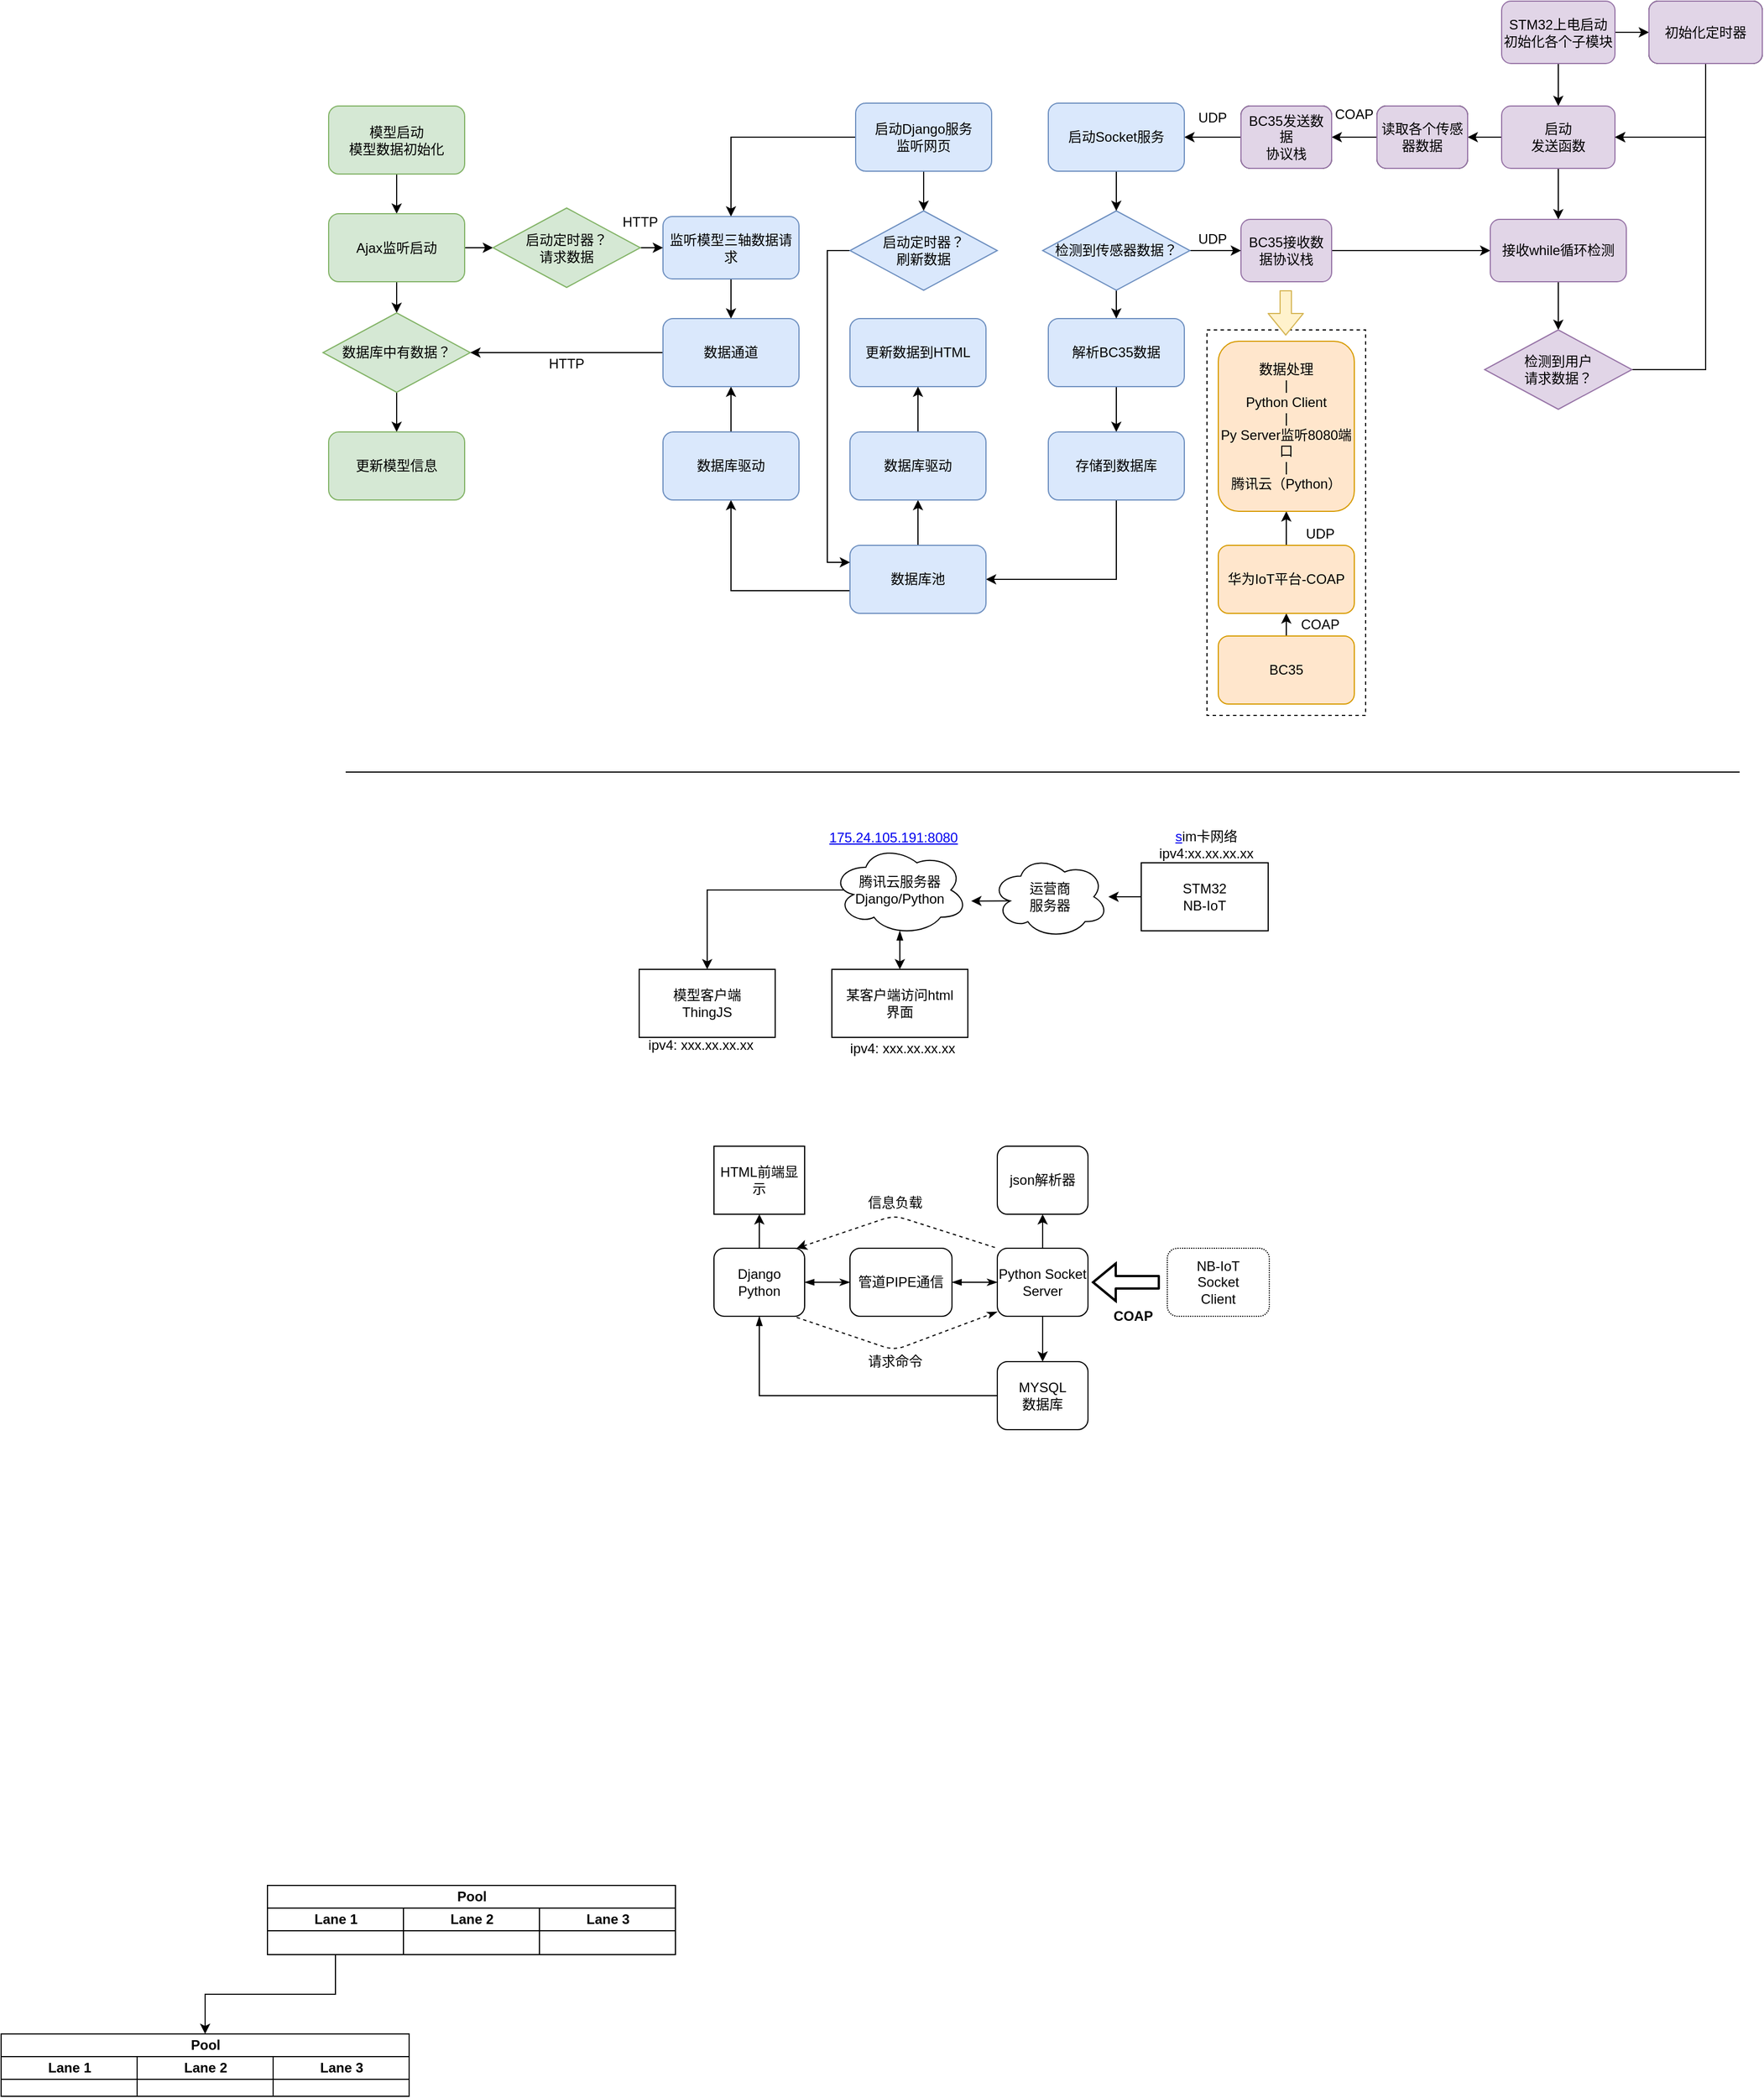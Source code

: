 <mxfile version="13.6.6" type="google"><diagram id="Lu1Cua537mNYcpjfOS7e" name="Page-1"><mxGraphModel dx="1842" dy="563" grid="0" gridSize="10" guides="1" tooltips="1" connect="1" arrows="1" fold="1" page="0" pageScale="1" pageWidth="827" pageHeight="1169" math="0" shadow="0"><root><mxCell id="0"/><mxCell id="1" parent="0"/><mxCell id="ATKdwSnE1VYYZD1SwEAq-67" value="" style="rounded=0;whiteSpace=wrap;html=1;fillColor=none;dashed=1;" parent="1" vertex="1"><mxGeometry x="310" y="290" width="140" height="340" as="geometry"/></mxCell><mxCell id="ATKdwSnE1VYYZD1SwEAq-20" value="" style="edgeStyle=orthogonalEdgeStyle;rounded=0;orthogonalLoop=1;jettySize=auto;html=1;" parent="1" source="cplgq6MhGEefCb5D1VtO-1" target="ATKdwSnE1VYYZD1SwEAq-14" edge="1"><mxGeometry relative="1" as="geometry"/></mxCell><mxCell id="ATKdwSnE1VYYZD1SwEAq-33" style="edgeStyle=orthogonalEdgeStyle;rounded=0;orthogonalLoop=1;jettySize=auto;html=1;exitX=0;exitY=0.5;exitDx=0;exitDy=0;entryX=0.5;entryY=0;entryDx=0;entryDy=0;" parent="1" source="cplgq6MhGEefCb5D1VtO-1" target="ATKdwSnE1VYYZD1SwEAq-32" edge="1"><mxGeometry relative="1" as="geometry"/></mxCell><mxCell id="cplgq6MhGEefCb5D1VtO-1" value="启动Django服务&lt;br&gt;监听网页" style="rounded=1;whiteSpace=wrap;html=1;fillColor=#dae8fc;strokeColor=#6c8ebf;" parent="1" vertex="1"><mxGeometry y="90" width="120" height="60" as="geometry"/></mxCell><mxCell id="ATKdwSnE1VYYZD1SwEAq-9" style="edgeStyle=orthogonalEdgeStyle;rounded=0;orthogonalLoop=1;jettySize=auto;html=1;exitX=0.5;exitY=1;exitDx=0;exitDy=0;entryX=0.5;entryY=0;entryDx=0;entryDy=0;" parent="1" source="cplgq6MhGEefCb5D1VtO-13" target="cplgq6MhGEefCb5D1VtO-17" edge="1"><mxGeometry relative="1" as="geometry"/></mxCell><mxCell id="cplgq6MhGEefCb5D1VtO-13" value="解析BC35数据" style="rounded=1;whiteSpace=wrap;html=1;fillColor=#dae8fc;strokeColor=#6c8ebf;" parent="1" vertex="1"><mxGeometry x="170" y="280" width="120" height="60" as="geometry"/></mxCell><mxCell id="ATKdwSnE1VYYZD1SwEAq-10" style="edgeStyle=orthogonalEdgeStyle;rounded=0;orthogonalLoop=1;jettySize=auto;html=1;exitX=0.5;exitY=1;exitDx=0;exitDy=0;entryX=1;entryY=0.5;entryDx=0;entryDy=0;" parent="1" source="cplgq6MhGEefCb5D1VtO-17" target="cplgq6MhGEefCb5D1VtO-75" edge="1"><mxGeometry relative="1" as="geometry"/></mxCell><mxCell id="cplgq6MhGEefCb5D1VtO-17" value="存储到数据库" style="rounded=1;whiteSpace=wrap;html=1;fillColor=#dae8fc;strokeColor=#6c8ebf;" parent="1" vertex="1"><mxGeometry x="170" y="380" width="120" height="60" as="geometry"/></mxCell><mxCell id="cplgq6MhGEefCb5D1VtO-57" style="edgeStyle=orthogonalEdgeStyle;rounded=0;orthogonalLoop=1;jettySize=auto;html=1;exitX=1;exitY=0.5;exitDx=0;exitDy=0;entryX=0;entryY=0.5;entryDx=0;entryDy=0;" parent="1" source="cplgq6MhGEefCb5D1VtO-31" target="cplgq6MhGEefCb5D1VtO-50" edge="1"><mxGeometry relative="1" as="geometry"/></mxCell><mxCell id="cplgq6MhGEefCb5D1VtO-31" value="BC35接收数据协议栈" style="rounded=1;whiteSpace=wrap;html=1;fillColor=#e1d5e7;strokeColor=#9673a6;" parent="1" vertex="1"><mxGeometry x="340" y="192.5" width="80" height="55" as="geometry"/></mxCell><mxCell id="cplgq6MhGEefCb5D1VtO-41" value="" style="edgeStyle=orthogonalEdgeStyle;rounded=0;orthogonalLoop=1;jettySize=auto;html=1;" parent="1" source="cplgq6MhGEefCb5D1VtO-33" target="cplgq6MhGEefCb5D1VtO-34" edge="1"><mxGeometry relative="1" as="geometry"/></mxCell><mxCell id="cplgq6MhGEefCb5D1VtO-63" style="edgeStyle=orthogonalEdgeStyle;rounded=0;orthogonalLoop=1;jettySize=auto;html=1;exitX=1;exitY=0.5;exitDx=0;exitDy=0;entryX=0;entryY=0.5;entryDx=0;entryDy=0;" parent="1" source="cplgq6MhGEefCb5D1VtO-33" target="cplgq6MhGEefCb5D1VtO-62" edge="1"><mxGeometry relative="1" as="geometry"/></mxCell><mxCell id="cplgq6MhGEefCb5D1VtO-33" value="STM32上电启动&lt;br&gt;初始化各个子模块" style="rounded=1;whiteSpace=wrap;html=1;fillColor=#e1d5e7;strokeColor=#9673a6;" parent="1" vertex="1"><mxGeometry x="570" width="100" height="55" as="geometry"/></mxCell><mxCell id="cplgq6MhGEefCb5D1VtO-51" value="" style="edgeStyle=orthogonalEdgeStyle;rounded=0;orthogonalLoop=1;jettySize=auto;html=1;" parent="1" source="cplgq6MhGEefCb5D1VtO-34" target="cplgq6MhGEefCb5D1VtO-50" edge="1"><mxGeometry relative="1" as="geometry"/></mxCell><mxCell id="cplgq6MhGEefCb5D1VtO-55" style="edgeStyle=orthogonalEdgeStyle;rounded=0;orthogonalLoop=1;jettySize=auto;html=1;exitX=0;exitY=0.5;exitDx=0;exitDy=0;entryX=1;entryY=0.5;entryDx=0;entryDy=0;" parent="1" source="cplgq6MhGEefCb5D1VtO-34" target="cplgq6MhGEefCb5D1VtO-53" edge="1"><mxGeometry relative="1" as="geometry"/></mxCell><mxCell id="cplgq6MhGEefCb5D1VtO-34" value="启动&lt;br&gt;发送函数" style="rounded=1;whiteSpace=wrap;html=1;fillColor=#e1d5e7;strokeColor=#9673a6;" parent="1" vertex="1"><mxGeometry x="570" y="92.5" width="100" height="55" as="geometry"/></mxCell><mxCell id="cplgq6MhGEefCb5D1VtO-60" style="edgeStyle=orthogonalEdgeStyle;rounded=0;orthogonalLoop=1;jettySize=auto;html=1;exitX=0.5;exitY=1;exitDx=0;exitDy=0;" parent="1" source="cplgq6MhGEefCb5D1VtO-50" target="cplgq6MhGEefCb5D1VtO-59" edge="1"><mxGeometry relative="1" as="geometry"/></mxCell><mxCell id="cplgq6MhGEefCb5D1VtO-50" value="接收while循环检测" style="rounded=1;whiteSpace=wrap;html=1;fillColor=#e1d5e7;strokeColor=#9673a6;" parent="1" vertex="1"><mxGeometry x="560" y="192.5" width="120" height="55" as="geometry"/></mxCell><mxCell id="cplgq6MhGEefCb5D1VtO-45" value="BC35发送数据&lt;br&gt;协议栈" style="rounded=1;whiteSpace=wrap;html=1;" parent="1" vertex="1"><mxGeometry x="340" y="92.5" width="80" height="55" as="geometry"/></mxCell><mxCell id="cplgq6MhGEefCb5D1VtO-56" style="edgeStyle=orthogonalEdgeStyle;rounded=0;orthogonalLoop=1;jettySize=auto;html=1;exitX=0;exitY=0.5;exitDx=0;exitDy=0;entryX=1;entryY=0.5;entryDx=0;entryDy=0;" parent="1" source="cplgq6MhGEefCb5D1VtO-53" target="cplgq6MhGEefCb5D1VtO-45" edge="1"><mxGeometry relative="1" as="geometry"/></mxCell><mxCell id="cplgq6MhGEefCb5D1VtO-53" value="读取各个传感器数据" style="rounded=1;whiteSpace=wrap;html=1;" parent="1" vertex="1"><mxGeometry x="460" y="92.5" width="80" height="55" as="geometry"/></mxCell><mxCell id="cplgq6MhGEefCb5D1VtO-61" style="edgeStyle=orthogonalEdgeStyle;rounded=0;orthogonalLoop=1;jettySize=auto;html=1;exitX=1;exitY=0.5;exitDx=0;exitDy=0;entryX=1;entryY=0.5;entryDx=0;entryDy=0;" parent="1" source="cplgq6MhGEefCb5D1VtO-59" target="cplgq6MhGEefCb5D1VtO-34" edge="1"><mxGeometry relative="1" as="geometry"><Array as="points"><mxPoint x="750" y="325"/><mxPoint x="750" y="120"/></Array></mxGeometry></mxCell><mxCell id="cplgq6MhGEefCb5D1VtO-59" value="检测到用户&lt;br&gt;请求数据？" style="rhombus;whiteSpace=wrap;html=1;fillColor=#e1d5e7;strokeColor=#9673a6;" parent="1" vertex="1"><mxGeometry x="555" y="290" width="130" height="70" as="geometry"/></mxCell><mxCell id="cplgq6MhGEefCb5D1VtO-64" style="edgeStyle=orthogonalEdgeStyle;rounded=0;orthogonalLoop=1;jettySize=auto;html=1;exitX=0.5;exitY=1;exitDx=0;exitDy=0;entryX=1;entryY=0.5;entryDx=0;entryDy=0;" parent="1" source="cplgq6MhGEefCb5D1VtO-62" target="cplgq6MhGEefCb5D1VtO-34" edge="1"><mxGeometry relative="1" as="geometry"><Array as="points"><mxPoint x="750" y="120"/></Array></mxGeometry></mxCell><mxCell id="cplgq6MhGEefCb5D1VtO-62" value="初始化定时器" style="rounded=1;whiteSpace=wrap;html=1;" parent="1" vertex="1"><mxGeometry x="700" width="100" height="55" as="geometry"/></mxCell><mxCell id="ATKdwSnE1VYYZD1SwEAq-8" style="edgeStyle=orthogonalEdgeStyle;rounded=0;orthogonalLoop=1;jettySize=auto;html=1;exitX=0.5;exitY=1;exitDx=0;exitDy=0;entryX=0.5;entryY=0;entryDx=0;entryDy=0;" parent="1" source="cplgq6MhGEefCb5D1VtO-71" target="cplgq6MhGEefCb5D1VtO-13" edge="1"><mxGeometry relative="1" as="geometry"/></mxCell><mxCell id="ATKdwSnE1VYYZD1SwEAq-57" style="edgeStyle=orthogonalEdgeStyle;rounded=0;orthogonalLoop=1;jettySize=auto;html=1;exitX=1;exitY=0.5;exitDx=0;exitDy=0;entryX=0;entryY=0.5;entryDx=0;entryDy=0;" parent="1" source="cplgq6MhGEefCb5D1VtO-71" target="cplgq6MhGEefCb5D1VtO-31" edge="1"><mxGeometry relative="1" as="geometry"/></mxCell><mxCell id="cplgq6MhGEefCb5D1VtO-71" value="检测到传感器数据？" style="rhombus;whiteSpace=wrap;html=1;fillColor=#dae8fc;strokeColor=#6c8ebf;" parent="1" vertex="1"><mxGeometry x="165" y="185" width="130" height="70" as="geometry"/></mxCell><mxCell id="ATKdwSnE1VYYZD1SwEAq-28" style="edgeStyle=orthogonalEdgeStyle;rounded=0;orthogonalLoop=1;jettySize=auto;html=1;exitX=0.5;exitY=0;exitDx=0;exitDy=0;entryX=0.5;entryY=1;entryDx=0;entryDy=0;" parent="1" source="cplgq6MhGEefCb5D1VtO-75" target="ATKdwSnE1VYYZD1SwEAq-25" edge="1"><mxGeometry relative="1" as="geometry"/></mxCell><mxCell id="ATKdwSnE1VYYZD1SwEAq-35" style="edgeStyle=orthogonalEdgeStyle;rounded=0;orthogonalLoop=1;jettySize=auto;html=1;exitX=0;exitY=0.5;exitDx=0;exitDy=0;entryX=0.5;entryY=1;entryDx=0;entryDy=0;exitPerimeter=0;" parent="1" source="cplgq6MhGEefCb5D1VtO-75" target="ATKdwSnE1VYYZD1SwEAq-34" edge="1"><mxGeometry relative="1" as="geometry"><Array as="points"><mxPoint x="-5" y="520"/><mxPoint x="-110" y="520"/></Array></mxGeometry></mxCell><mxCell id="cplgq6MhGEefCb5D1VtO-75" value="数据库池" style="rounded=1;whiteSpace=wrap;html=1;fillColor=#dae8fc;strokeColor=#6c8ebf;shadow=0;" parent="1" vertex="1"><mxGeometry x="-5" y="480" width="120" height="60" as="geometry"/></mxCell><mxCell id="cplgq6MhGEefCb5D1VtO-76" value="初始化定时器" style="rounded=1;whiteSpace=wrap;html=1;fillColor=#e1d5e7;strokeColor=#9673a6;" parent="1" vertex="1"><mxGeometry x="700" width="100" height="55" as="geometry"/></mxCell><mxCell id="ATKdwSnE1VYYZD1SwEAq-58" style="edgeStyle=orthogonalEdgeStyle;rounded=0;orthogonalLoop=1;jettySize=auto;html=1;exitX=0;exitY=0.5;exitDx=0;exitDy=0;entryX=1;entryY=0.5;entryDx=0;entryDy=0;" parent="1" source="cplgq6MhGEefCb5D1VtO-77" target="ATKdwSnE1VYYZD1SwEAq-1" edge="1"><mxGeometry relative="1" as="geometry"/></mxCell><mxCell id="cplgq6MhGEefCb5D1VtO-77" value="BC35发送数据&lt;br&gt;协议栈" style="rounded=1;whiteSpace=wrap;html=1;fillColor=#e1d5e7;strokeColor=#9673a6;" parent="1" vertex="1"><mxGeometry x="340" y="92.5" width="80" height="55" as="geometry"/></mxCell><mxCell id="cplgq6MhGEefCb5D1VtO-78" value="读取各个传感器数据" style="rounded=1;whiteSpace=wrap;html=1;fillColor=#e1d5e7;strokeColor=#9673a6;" parent="1" vertex="1"><mxGeometry x="460" y="92.5" width="80" height="55" as="geometry"/></mxCell><mxCell id="cplgq6MhGEefCb5D1VtO-84" style="edgeStyle=orthogonalEdgeStyle;rounded=0;orthogonalLoop=1;jettySize=auto;html=1;exitX=0.5;exitY=1;exitDx=0;exitDy=0;entryX=0.5;entryY=0;entryDx=0;entryDy=0;" parent="1" source="cplgq6MhGEefCb5D1VtO-79" target="cplgq6MhGEefCb5D1VtO-80" edge="1"><mxGeometry relative="1" as="geometry"/></mxCell><mxCell id="cplgq6MhGEefCb5D1VtO-79" value="模型启动&lt;br&gt;模型数据初始化" style="rounded=1;whiteSpace=wrap;html=1;fillColor=#d5e8d4;strokeColor=#82b366;" parent="1" vertex="1"><mxGeometry x="-465" y="92.5" width="120" height="60" as="geometry"/></mxCell><mxCell id="cplgq6MhGEefCb5D1VtO-89" style="edgeStyle=orthogonalEdgeStyle;rounded=0;orthogonalLoop=1;jettySize=auto;html=1;exitX=0.5;exitY=1;exitDx=0;exitDy=0;entryX=0.5;entryY=0;entryDx=0;entryDy=0;" parent="1" source="cplgq6MhGEefCb5D1VtO-80" target="cplgq6MhGEefCb5D1VtO-82" edge="1"><mxGeometry relative="1" as="geometry"/></mxCell><mxCell id="ATKdwSnE1VYYZD1SwEAq-38" value="" style="edgeStyle=orthogonalEdgeStyle;rounded=0;orthogonalLoop=1;jettySize=auto;html=1;" parent="1" source="cplgq6MhGEefCb5D1VtO-80" target="ATKdwSnE1VYYZD1SwEAq-37" edge="1"><mxGeometry relative="1" as="geometry"/></mxCell><mxCell id="cplgq6MhGEefCb5D1VtO-80" value="Ajax监听启动" style="rounded=1;whiteSpace=wrap;html=1;fillColor=#d5e8d4;strokeColor=#82b366;" parent="1" vertex="1"><mxGeometry x="-465" y="187.5" width="120" height="60" as="geometry"/></mxCell><mxCell id="cplgq6MhGEefCb5D1VtO-90" style="edgeStyle=orthogonalEdgeStyle;rounded=0;orthogonalLoop=1;jettySize=auto;html=1;exitX=0.5;exitY=1;exitDx=0;exitDy=0;entryX=0.5;entryY=0;entryDx=0;entryDy=0;" parent="1" source="cplgq6MhGEefCb5D1VtO-82" target="cplgq6MhGEefCb5D1VtO-85" edge="1"><mxGeometry relative="1" as="geometry"/></mxCell><mxCell id="cplgq6MhGEefCb5D1VtO-82" value="数据库中有数据？" style="rhombus;whiteSpace=wrap;html=1;fillColor=#d5e8d4;strokeColor=#82b366;" parent="1" vertex="1"><mxGeometry x="-470" y="275" width="130" height="70" as="geometry"/></mxCell><mxCell id="cplgq6MhGEefCb5D1VtO-85" value="更新模型信息" style="rounded=1;whiteSpace=wrap;html=1;fillColor=#d5e8d4;strokeColor=#82b366;" parent="1" vertex="1"><mxGeometry x="-465" y="380" width="120" height="60" as="geometry"/></mxCell><mxCell id="ATKdwSnE1VYYZD1SwEAq-6" style="edgeStyle=orthogonalEdgeStyle;rounded=0;orthogonalLoop=1;jettySize=auto;html=1;exitX=0.5;exitY=1;exitDx=0;exitDy=0;entryX=0.5;entryY=0;entryDx=0;entryDy=0;" parent="1" source="ATKdwSnE1VYYZD1SwEAq-1" target="cplgq6MhGEefCb5D1VtO-71" edge="1"><mxGeometry relative="1" as="geometry"/></mxCell><mxCell id="ATKdwSnE1VYYZD1SwEAq-1" value="启动Socket服务" style="rounded=1;whiteSpace=wrap;html=1;fillColor=#dae8fc;strokeColor=#6c8ebf;" parent="1" vertex="1"><mxGeometry x="170" y="90" width="120" height="60" as="geometry"/></mxCell><mxCell id="ATKdwSnE1VYYZD1SwEAq-31" style="edgeStyle=orthogonalEdgeStyle;rounded=0;orthogonalLoop=1;jettySize=auto;html=1;exitX=0;exitY=0.5;exitDx=0;exitDy=0;entryX=0;entryY=0.25;entryDx=0;entryDy=0;" parent="1" source="ATKdwSnE1VYYZD1SwEAq-14" target="cplgq6MhGEefCb5D1VtO-75" edge="1"><mxGeometry relative="1" as="geometry"/></mxCell><mxCell id="ATKdwSnE1VYYZD1SwEAq-14" value="启动定时器？&lt;br&gt;刷新数据" style="rhombus;whiteSpace=wrap;html=1;fillColor=#dae8fc;strokeColor=#6c8ebf;" parent="1" vertex="1"><mxGeometry x="-5" y="185" width="130" height="70" as="geometry"/></mxCell><mxCell id="ATKdwSnE1VYYZD1SwEAq-16" value="更新数据到HTML" style="rounded=1;whiteSpace=wrap;html=1;fillColor=#dae8fc;strokeColor=#6c8ebf;" parent="1" vertex="1"><mxGeometry x="-5" y="280" width="120" height="60" as="geometry"/></mxCell><mxCell id="ATKdwSnE1VYYZD1SwEAq-29" style="edgeStyle=orthogonalEdgeStyle;rounded=0;orthogonalLoop=1;jettySize=auto;html=1;exitX=0.5;exitY=0;exitDx=0;exitDy=0;entryX=0.5;entryY=1;entryDx=0;entryDy=0;" parent="1" source="ATKdwSnE1VYYZD1SwEAq-25" target="ATKdwSnE1VYYZD1SwEAq-16" edge="1"><mxGeometry relative="1" as="geometry"/></mxCell><mxCell id="ATKdwSnE1VYYZD1SwEAq-25" value="数据库驱动" style="rounded=1;whiteSpace=wrap;html=1;fillColor=#dae8fc;strokeColor=#6c8ebf;" parent="1" vertex="1"><mxGeometry x="-5" y="380" width="120" height="60" as="geometry"/></mxCell><mxCell id="ATKdwSnE1VYYZD1SwEAq-47" style="edgeStyle=orthogonalEdgeStyle;rounded=0;orthogonalLoop=1;jettySize=auto;html=1;exitX=0.5;exitY=1;exitDx=0;exitDy=0;" parent="1" source="ATKdwSnE1VYYZD1SwEAq-32" target="ATKdwSnE1VYYZD1SwEAq-45" edge="1"><mxGeometry relative="1" as="geometry"/></mxCell><mxCell id="ATKdwSnE1VYYZD1SwEAq-32" value="监听模型三轴数据请求" style="rounded=1;whiteSpace=wrap;html=1;fillColor=#dae8fc;strokeColor=#6c8ebf;" parent="1" vertex="1"><mxGeometry x="-170" y="190" width="120" height="55" as="geometry"/></mxCell><mxCell id="ATKdwSnE1VYYZD1SwEAq-48" style="edgeStyle=orthogonalEdgeStyle;rounded=0;orthogonalLoop=1;jettySize=auto;html=1;exitX=0.5;exitY=0;exitDx=0;exitDy=0;entryX=0.5;entryY=1;entryDx=0;entryDy=0;" parent="1" source="ATKdwSnE1VYYZD1SwEAq-34" target="ATKdwSnE1VYYZD1SwEAq-45" edge="1"><mxGeometry relative="1" as="geometry"/></mxCell><mxCell id="ATKdwSnE1VYYZD1SwEAq-34" value="数据库驱动" style="rounded=1;whiteSpace=wrap;html=1;fillColor=#dae8fc;strokeColor=#6c8ebf;" parent="1" vertex="1"><mxGeometry x="-170" y="380" width="120" height="60" as="geometry"/></mxCell><mxCell id="ATKdwSnE1VYYZD1SwEAq-43" style="edgeStyle=orthogonalEdgeStyle;rounded=0;orthogonalLoop=1;jettySize=auto;html=1;exitX=1;exitY=0.5;exitDx=0;exitDy=0;entryX=0;entryY=0.5;entryDx=0;entryDy=0;" parent="1" source="ATKdwSnE1VYYZD1SwEAq-37" target="ATKdwSnE1VYYZD1SwEAq-32" edge="1"><mxGeometry relative="1" as="geometry"/></mxCell><mxCell id="ATKdwSnE1VYYZD1SwEAq-37" value="启动定时器？&lt;br&gt;请求数据" style="rhombus;whiteSpace=wrap;html=1;fillColor=#d5e8d4;strokeColor=#82b366;" parent="1" vertex="1"><mxGeometry x="-320" y="182.5" width="130" height="70" as="geometry"/></mxCell><mxCell id="ATKdwSnE1VYYZD1SwEAq-52" style="edgeStyle=orthogonalEdgeStyle;rounded=0;orthogonalLoop=1;jettySize=auto;html=1;exitX=0;exitY=0.5;exitDx=0;exitDy=0;entryX=1;entryY=0.5;entryDx=0;entryDy=0;" parent="1" source="ATKdwSnE1VYYZD1SwEAq-45" target="cplgq6MhGEefCb5D1VtO-82" edge="1"><mxGeometry relative="1" as="geometry"/></mxCell><mxCell id="ATKdwSnE1VYYZD1SwEAq-45" value="数据通道" style="rounded=1;whiteSpace=wrap;html=1;fillColor=#dae8fc;strokeColor=#6c8ebf;" parent="1" vertex="1"><mxGeometry x="-170" y="280" width="120" height="60" as="geometry"/></mxCell><mxCell id="ATKdwSnE1VYYZD1SwEAq-59" style="edgeStyle=orthogonalEdgeStyle;rounded=0;orthogonalLoop=1;jettySize=auto;html=1;exitX=0.5;exitY=0;exitDx=0;exitDy=0;entryX=0.5;entryY=1;entryDx=0;entryDy=0;" parent="1" source="ATKdwSnE1VYYZD1SwEAq-60" target="ATKdwSnE1VYYZD1SwEAq-62" edge="1"><mxGeometry relative="1" as="geometry"/></mxCell><mxCell id="ATKdwSnE1VYYZD1SwEAq-60" value="BC35" style="rounded=1;whiteSpace=wrap;html=1;fillColor=#ffe6cc;strokeColor=#d79b00;" parent="1" vertex="1"><mxGeometry x="320" y="560" width="120" height="60" as="geometry"/></mxCell><mxCell id="ATKdwSnE1VYYZD1SwEAq-61" style="edgeStyle=orthogonalEdgeStyle;rounded=0;orthogonalLoop=1;jettySize=auto;html=1;exitX=0.5;exitY=0;exitDx=0;exitDy=0;entryX=0.5;entryY=1;entryDx=0;entryDy=0;" parent="1" source="ATKdwSnE1VYYZD1SwEAq-62" target="ATKdwSnE1VYYZD1SwEAq-64" edge="1"><mxGeometry relative="1" as="geometry"/></mxCell><mxCell id="ATKdwSnE1VYYZD1SwEAq-62" value="华为IoT平台-COAP" style="rounded=1;whiteSpace=wrap;html=1;fillColor=#ffe6cc;strokeColor=#d79b00;" parent="1" vertex="1"><mxGeometry x="320" y="480" width="120" height="60" as="geometry"/></mxCell><mxCell id="ATKdwSnE1VYYZD1SwEAq-63" value="COAP" style="text;html=1;strokeColor=none;fillColor=none;align=center;verticalAlign=middle;whiteSpace=wrap;rounded=0;" parent="1" vertex="1"><mxGeometry x="390" y="540" width="40" height="20" as="geometry"/></mxCell><mxCell id="ATKdwSnE1VYYZD1SwEAq-64" value="数据处理&lt;br&gt;|&lt;br&gt;Python Client&lt;br&gt;|&lt;br&gt;Py Server监听8080端口&lt;br&gt;|&lt;br&gt;腾讯云（Python）" style="rounded=1;whiteSpace=wrap;html=1;fillColor=#ffe6cc;strokeColor=#d79b00;" parent="1" vertex="1"><mxGeometry x="320" y="300" width="120" height="150" as="geometry"/></mxCell><mxCell id="ATKdwSnE1VYYZD1SwEAq-65" value="UDP" style="text;html=1;strokeColor=none;fillColor=none;align=center;verticalAlign=middle;whiteSpace=wrap;rounded=0;" parent="1" vertex="1"><mxGeometry x="390" y="460" width="40" height="20" as="geometry"/></mxCell><mxCell id="ATKdwSnE1VYYZD1SwEAq-66" value="" style="shape=flexArrow;endArrow=classic;html=1;fillColor=#fff2cc;strokeColor=#d6b656;" parent="1" edge="1"><mxGeometry width="50" height="50" relative="1" as="geometry"><mxPoint x="379.5" y="255" as="sourcePoint"/><mxPoint x="379.5" y="295" as="targetPoint"/></mxGeometry></mxCell><mxCell id="ATKdwSnE1VYYZD1SwEAq-68" value="HTTP" style="text;html=1;strokeColor=none;fillColor=none;align=center;verticalAlign=middle;whiteSpace=wrap;rounded=0;" parent="1" vertex="1"><mxGeometry x="-275" y="310" width="40" height="20" as="geometry"/></mxCell><mxCell id="ATKdwSnE1VYYZD1SwEAq-69" value="HTTP" style="text;html=1;strokeColor=none;fillColor=none;align=center;verticalAlign=middle;whiteSpace=wrap;rounded=0;" parent="1" vertex="1"><mxGeometry x="-210" y="185" width="40" height="20" as="geometry"/></mxCell><mxCell id="ATKdwSnE1VYYZD1SwEAq-70" value="UDP" style="text;html=1;strokeColor=none;fillColor=none;align=center;verticalAlign=middle;whiteSpace=wrap;rounded=0;" parent="1" vertex="1"><mxGeometry x="295" y="92.5" width="40" height="20" as="geometry"/></mxCell><mxCell id="ATKdwSnE1VYYZD1SwEAq-71" value="UDP" style="text;html=1;strokeColor=none;fillColor=none;align=center;verticalAlign=middle;whiteSpace=wrap;rounded=0;" parent="1" vertex="1"><mxGeometry x="295" y="200" width="40" height="20" as="geometry"/></mxCell><mxCell id="ATKdwSnE1VYYZD1SwEAq-72" value="COAP" style="text;html=1;strokeColor=none;fillColor=none;align=center;verticalAlign=middle;whiteSpace=wrap;rounded=0;" parent="1" vertex="1"><mxGeometry x="420" y="90" width="40" height="20" as="geometry"/></mxCell><mxCell id="ATKdwSnE1VYYZD1SwEAq-73" value="" style="endArrow=none;html=1;" parent="1" edge="1"><mxGeometry width="50" height="50" relative="1" as="geometry"><mxPoint x="-450" y="680" as="sourcePoint"/><mxPoint x="780" y="680" as="targetPoint"/></mxGeometry></mxCell><mxCell id="ATKdwSnE1VYYZD1SwEAq-85" style="edgeStyle=orthogonalEdgeStyle;rounded=0;orthogonalLoop=1;jettySize=auto;html=1;startArrow=blockThin;startFill=1;" parent="1" target="ATKdwSnE1VYYZD1SwEAq-82" edge="1"><mxGeometry relative="1" as="geometry"><mxPoint x="39" y="820" as="sourcePoint"/><Array as="points"><mxPoint x="39" y="820"/></Array></mxGeometry></mxCell><mxCell id="ATKdwSnE1VYYZD1SwEAq-86" style="edgeStyle=orthogonalEdgeStyle;rounded=0;orthogonalLoop=1;jettySize=auto;html=1;exitX=0.31;exitY=0.8;exitDx=0;exitDy=0;exitPerimeter=0;entryX=0.5;entryY=0;entryDx=0;entryDy=0;" parent="1" source="ATKdwSnE1VYYZD1SwEAq-75" target="ATKdwSnE1VYYZD1SwEAq-81" edge="1"><mxGeometry relative="1" as="geometry"><Array as="points"><mxPoint x="16" y="784"/><mxPoint x="-131" y="784"/></Array></mxGeometry></mxCell><mxCell id="ATKdwSnE1VYYZD1SwEAq-75" value="腾讯云服务器&lt;br&gt;Django/Python" style="ellipse;shape=cloud;whiteSpace=wrap;html=1;shadow=0;" parent="1" vertex="1"><mxGeometry x="-21" y="744" width="120" height="80" as="geometry"/></mxCell><mxCell id="ATKdwSnE1VYYZD1SwEAq-81" value="模型客户端&lt;br&gt;ThingJS" style="rounded=0;whiteSpace=wrap;html=1;shadow=0;" parent="1" vertex="1"><mxGeometry x="-191" y="854" width="120" height="60" as="geometry"/></mxCell><mxCell id="ATKdwSnE1VYYZD1SwEAq-82" value="某客户端访问html&lt;br&gt;界面" style="rounded=0;whiteSpace=wrap;html=1;shadow=0;" parent="1" vertex="1"><mxGeometry x="-21" y="854" width="120" height="60" as="geometry"/></mxCell><mxCell id="hTy94PB297W6xqyyTTNw-11" value="" style="edgeStyle=orthogonalEdgeStyle;rounded=0;orthogonalLoop=1;jettySize=auto;html=1;" parent="1" source="ATKdwSnE1VYYZD1SwEAq-83" target="hTy94PB297W6xqyyTTNw-5" edge="1"><mxGeometry relative="1" as="geometry"/></mxCell><mxCell id="ATKdwSnE1VYYZD1SwEAq-83" value="STM32&lt;br&gt;NB-IoT" style="rounded=0;whiteSpace=wrap;html=1;shadow=0;" parent="1" vertex="1"><mxGeometry x="252" y="760" width="112" height="60" as="geometry"/></mxCell><mxCell id="ATKdwSnE1VYYZD1SwEAq-87" style="edgeStyle=orthogonalEdgeStyle;rounded=0;orthogonalLoop=1;jettySize=auto;html=1;exitX=0.5;exitY=0;exitDx=0;exitDy=0;entryX=0.5;entryY=1;entryDx=0;entryDy=0;" parent="1" source="ATKdwSnE1VYYZD1SwEAq-88" target="ATKdwSnE1VYYZD1SwEAq-89" edge="1"><mxGeometry relative="1" as="geometry"/></mxCell><mxCell id="ATKdwSnE1VYYZD1SwEAq-88" value="Django&lt;br&gt;Python" style="rounded=1;whiteSpace=wrap;html=1;" parent="1" vertex="1"><mxGeometry x="-125" y="1100" width="80" height="60" as="geometry"/></mxCell><mxCell id="ATKdwSnE1VYYZD1SwEAq-89" value="HTML前端显示" style="rounded=0;whiteSpace=wrap;html=1;" parent="1" vertex="1"><mxGeometry x="-125" y="1010" width="80" height="60" as="geometry"/></mxCell><mxCell id="ATKdwSnE1VYYZD1SwEAq-90" style="edgeStyle=orthogonalEdgeStyle;rounded=0;orthogonalLoop=1;jettySize=auto;html=1;exitX=0.5;exitY=1;exitDx=0;exitDy=0;entryX=0.5;entryY=0;entryDx=0;entryDy=0;" parent="1" source="ATKdwSnE1VYYZD1SwEAq-93" target="ATKdwSnE1VYYZD1SwEAq-97" edge="1"><mxGeometry relative="1" as="geometry"/></mxCell><mxCell id="ATKdwSnE1VYYZD1SwEAq-91" style="edgeStyle=orthogonalEdgeStyle;rounded=0;orthogonalLoop=1;jettySize=auto;html=1;exitX=0;exitY=0.5;exitDx=0;exitDy=0;entryX=1;entryY=0.5;entryDx=0;entryDy=0;endArrow=blockThin;endFill=1;startArrow=classicThin;startFill=1;" parent="1" source="ATKdwSnE1VYYZD1SwEAq-93" target="ATKdwSnE1VYYZD1SwEAq-95" edge="1"><mxGeometry relative="1" as="geometry"/></mxCell><mxCell id="ATKdwSnE1VYYZD1SwEAq-92" style="edgeStyle=orthogonalEdgeStyle;rounded=0;orthogonalLoop=1;jettySize=auto;html=1;exitX=0.5;exitY=0;exitDx=0;exitDy=0;entryX=0.5;entryY=1;entryDx=0;entryDy=0;strokeWidth=1;" parent="1" source="ATKdwSnE1VYYZD1SwEAq-93" target="ATKdwSnE1VYYZD1SwEAq-101" edge="1"><mxGeometry relative="1" as="geometry"/></mxCell><mxCell id="ATKdwSnE1VYYZD1SwEAq-93" value="Python Socket&lt;br&gt;Server" style="rounded=1;whiteSpace=wrap;html=1;" parent="1" vertex="1"><mxGeometry x="125" y="1100" width="80" height="60" as="geometry"/></mxCell><mxCell id="ATKdwSnE1VYYZD1SwEAq-94" style="edgeStyle=orthogonalEdgeStyle;rounded=0;orthogonalLoop=1;jettySize=auto;html=1;exitX=0;exitY=0.5;exitDx=0;exitDy=0;entryX=1;entryY=0.5;entryDx=0;entryDy=0;endArrow=blockThin;endFill=1;startArrow=classicThin;startFill=1;" parent="1" source="ATKdwSnE1VYYZD1SwEAq-95" target="ATKdwSnE1VYYZD1SwEAq-88" edge="1"><mxGeometry relative="1" as="geometry"/></mxCell><mxCell id="ATKdwSnE1VYYZD1SwEAq-95" value="管道PIPE通信" style="rounded=1;whiteSpace=wrap;html=1;" parent="1" vertex="1"><mxGeometry x="-5" y="1100" width="90" height="60" as="geometry"/></mxCell><mxCell id="ATKdwSnE1VYYZD1SwEAq-96" style="edgeStyle=orthogonalEdgeStyle;rounded=0;orthogonalLoop=1;jettySize=auto;html=1;exitX=0;exitY=0.5;exitDx=0;exitDy=0;entryX=0.5;entryY=1;entryDx=0;entryDy=0;startArrow=none;startFill=0;endArrow=blockThin;endFill=1;strokeWidth=1;" parent="1" source="ATKdwSnE1VYYZD1SwEAq-97" target="ATKdwSnE1VYYZD1SwEAq-88" edge="1"><mxGeometry relative="1" as="geometry"/></mxCell><mxCell id="ATKdwSnE1VYYZD1SwEAq-97" value="MYSQL&lt;br&gt;数据库" style="rounded=1;whiteSpace=wrap;html=1;" parent="1" vertex="1"><mxGeometry x="125" y="1200" width="80" height="60" as="geometry"/></mxCell><mxCell id="ATKdwSnE1VYYZD1SwEAq-98" value="NB-IoT&lt;br&gt;Socket&lt;br&gt;Client" style="rounded=1;whiteSpace=wrap;html=1;dashed=1;dashPattern=1 1;" parent="1" vertex="1"><mxGeometry x="275" y="1100" width="90" height="60" as="geometry"/></mxCell><mxCell id="ATKdwSnE1VYYZD1SwEAq-99" value="" style="shape=flexArrow;endArrow=classic;html=1;entryX=1;entryY=0.25;entryDx=0;entryDy=0;strokeWidth=2;" parent="1" edge="1"><mxGeometry width="50" height="50" relative="1" as="geometry"><mxPoint x="268.5" y="1130" as="sourcePoint"/><mxPoint x="208.5" y="1130" as="targetPoint"/><Array as="points"><mxPoint x="258.5" y="1130"/></Array></mxGeometry></mxCell><mxCell id="ATKdwSnE1VYYZD1SwEAq-100" value="COAP" style="text;html=1;strokeColor=none;fillColor=none;align=center;verticalAlign=middle;whiteSpace=wrap;rounded=0;fontStyle=1" parent="1" vertex="1"><mxGeometry x="225" y="1150" width="40" height="20" as="geometry"/></mxCell><mxCell id="ATKdwSnE1VYYZD1SwEAq-101" value="json解析器" style="rounded=1;whiteSpace=wrap;html=1;" parent="1" vertex="1"><mxGeometry x="125" y="1010" width="80" height="60" as="geometry"/></mxCell><mxCell id="ATKdwSnE1VYYZD1SwEAq-102" value="" style="endArrow=none;dashed=1;html=1;strokeWidth=1;entryX=0;entryY=0;entryDx=0;entryDy=0;startArrow=classic;startFill=1;" parent="1" target="ATKdwSnE1VYYZD1SwEAq-93" edge="1"><mxGeometry width="50" height="50" relative="1" as="geometry"><mxPoint x="-52" y="1100" as="sourcePoint"/><mxPoint x="-2" y="1050" as="targetPoint"/><Array as="points"><mxPoint x="34" y="1071"/></Array></mxGeometry></mxCell><mxCell id="ATKdwSnE1VYYZD1SwEAq-103" value="" style="endArrow=classicThin;dashed=1;html=1;strokeWidth=1;entryX=0;entryY=0;entryDx=0;entryDy=0;startArrow=none;startFill=0;endFill=1;" parent="1" edge="1"><mxGeometry width="50" height="50" relative="1" as="geometry"><mxPoint x="-52" y="1161" as="sourcePoint"/><mxPoint x="125" y="1156" as="targetPoint"/><Array as="points"><mxPoint x="34" y="1190"/></Array></mxGeometry></mxCell><mxCell id="ATKdwSnE1VYYZD1SwEAq-104" value="信息负载" style="text;html=1;strokeColor=none;fillColor=none;align=center;verticalAlign=middle;whiteSpace=wrap;rounded=0;" parent="1" vertex="1"><mxGeometry x="6" y="1050" width="58" height="20" as="geometry"/></mxCell><mxCell id="ATKdwSnE1VYYZD1SwEAq-105" value="请求命令" style="text;html=1;strokeColor=none;fillColor=none;align=center;verticalAlign=middle;whiteSpace=wrap;rounded=0;" parent="1" vertex="1"><mxGeometry x="6" y="1190" width="58" height="20" as="geometry"/></mxCell><mxCell id="hTy94PB297W6xqyyTTNw-1" value="&lt;a href=&quot;http://175.24.105.191:8080/index&quot;&gt;175.24.105.191:8080&lt;/a&gt;" style="text;html=1;strokeColor=none;fillColor=none;align=center;verticalAlign=middle;whiteSpace=wrap;rounded=0;" parent="1" vertex="1"><mxGeometry x="-32" y="728" width="131" height="20" as="geometry"/></mxCell><mxCell id="hTy94PB297W6xqyyTTNw-2" value="ipv4: xxx.xx.xx.xx" style="text;html=1;strokeColor=none;fillColor=none;align=center;verticalAlign=middle;whiteSpace=wrap;rounded=0;" parent="1" vertex="1"><mxGeometry x="-24" y="914" width="131" height="20" as="geometry"/></mxCell><mxCell id="hTy94PB297W6xqyyTTNw-3" value="ipv4: xxx.xx.xx.xx" style="text;html=1;strokeColor=none;fillColor=none;align=center;verticalAlign=middle;whiteSpace=wrap;rounded=0;" parent="1" vertex="1"><mxGeometry x="-202" y="911" width="131" height="20" as="geometry"/></mxCell><mxCell id="hTy94PB297W6xqyyTTNw-4" value="&lt;a href=&quot;http://175.24.105.191:8080/index&quot;&gt;s&lt;/a&gt;im卡网络ipv4:xx.xx.xx.xx" style="text;html=1;strokeColor=none;fillColor=none;align=center;verticalAlign=middle;whiteSpace=wrap;rounded=0;" parent="1" vertex="1"><mxGeometry x="244" y="734" width="131" height="20" as="geometry"/></mxCell><mxCell id="hTy94PB297W6xqyyTTNw-9" style="edgeStyle=orthogonalEdgeStyle;rounded=0;orthogonalLoop=1;jettySize=auto;html=1;exitX=0.16;exitY=0.55;exitDx=0;exitDy=0;exitPerimeter=0;" parent="1" source="hTy94PB297W6xqyyTTNw-5" edge="1"><mxGeometry relative="1" as="geometry"><mxPoint x="102.01" y="793.571" as="targetPoint"/></mxGeometry></mxCell><mxCell id="hTy94PB297W6xqyyTTNw-5" value="运营商&lt;br&gt;服务器" style="ellipse;shape=cloud;whiteSpace=wrap;html=1;shadow=0;" parent="1" vertex="1"><mxGeometry x="120" y="753.5" width="103" height="73" as="geometry"/></mxCell><mxCell id="SbtTfxJtCRLubi-1hcVA-1" value="Pool" style="swimlane;html=1;childLayout=stackLayout;resizeParent=1;resizeParentMax=0;startSize=20;" vertex="1" parent="1"><mxGeometry x="-519" y="1662" width="360" height="61" as="geometry"/></mxCell><mxCell id="SbtTfxJtCRLubi-1hcVA-2" value="Lane 1" style="swimlane;html=1;startSize=20;" vertex="1" parent="SbtTfxJtCRLubi-1hcVA-1"><mxGeometry y="20" width="120" height="41" as="geometry"/></mxCell><mxCell id="SbtTfxJtCRLubi-1hcVA-3" value="Lane 2" style="swimlane;html=1;startSize=20;" vertex="1" parent="SbtTfxJtCRLubi-1hcVA-1"><mxGeometry x="120" y="20" width="120" height="41" as="geometry"/></mxCell><mxCell id="SbtTfxJtCRLubi-1hcVA-4" value="Lane 3" style="swimlane;html=1;startSize=20;" vertex="1" parent="SbtTfxJtCRLubi-1hcVA-1"><mxGeometry x="240" y="20" width="120" height="41" as="geometry"/></mxCell><mxCell id="SbtTfxJtCRLubi-1hcVA-6" value="Pool" style="swimlane;html=1;childLayout=stackLayout;resizeParent=1;resizeParentMax=0;startSize=20;" vertex="1" parent="1"><mxGeometry x="-754" y="1793" width="360" height="55" as="geometry"/></mxCell><mxCell id="SbtTfxJtCRLubi-1hcVA-7" value="Lane 1" style="swimlane;html=1;startSize=20;" vertex="1" parent="SbtTfxJtCRLubi-1hcVA-6"><mxGeometry y="20" width="120" height="35" as="geometry"/></mxCell><mxCell id="SbtTfxJtCRLubi-1hcVA-8" value="Lane 2" style="swimlane;html=1;startSize=20;" vertex="1" parent="SbtTfxJtCRLubi-1hcVA-6"><mxGeometry x="120" y="20" width="120" height="35" as="geometry"/></mxCell><mxCell id="SbtTfxJtCRLubi-1hcVA-9" value="Lane 3" style="swimlane;html=1;startSize=20;" vertex="1" parent="SbtTfxJtCRLubi-1hcVA-6"><mxGeometry x="240" y="20" width="120" height="35" as="geometry"/></mxCell><mxCell id="SbtTfxJtCRLubi-1hcVA-10" style="edgeStyle=orthogonalEdgeStyle;rounded=0;orthogonalLoop=1;jettySize=auto;html=1;exitX=0.5;exitY=1;exitDx=0;exitDy=0;" edge="1" parent="1" source="SbtTfxJtCRLubi-1hcVA-2" target="SbtTfxJtCRLubi-1hcVA-6"><mxGeometry relative="1" as="geometry"/></mxCell></root></mxGraphModel></diagram></mxfile>